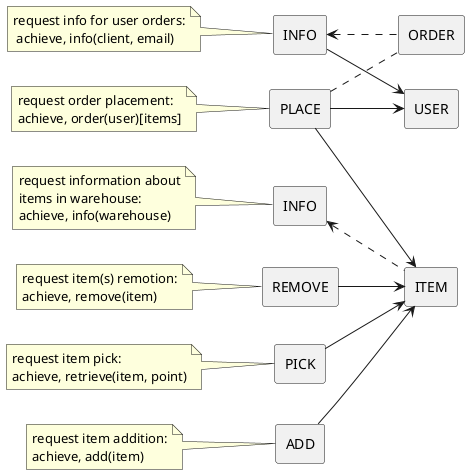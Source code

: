@startuml ontology_operations-1
skinparam componentStyle rectangle
left to right direction

[INFO] as OINFO
OINFO --> [USER]
OINFO <.. [ORDER]
note left of OINFO: request info for user orders:\n achieve, info(client, email)

[PLACE] --> [USER]
[PLACE] --> [ITEM]
[PLACE] .. [ORDER]
note left of [PLACE]: request order placement:\nachieve, order(user)[items]

[PICK] --> [ITEM]
note left of [PICK]: request item pick:\nachieve, retrieve(item, point)

[ADD] --> [ITEM]
note left of [ADD]: request item addition:\nachieve, add(item)

[INFO] <.. [ITEM]
note left of [INFO]: request information about\nitems in warehouse:\nachieve, info(warehouse)

[REMOVE] --> [ITEM]
note left of [REMOVE]: request item(s) remotion:\nachieve, remove(item)

@enduml
